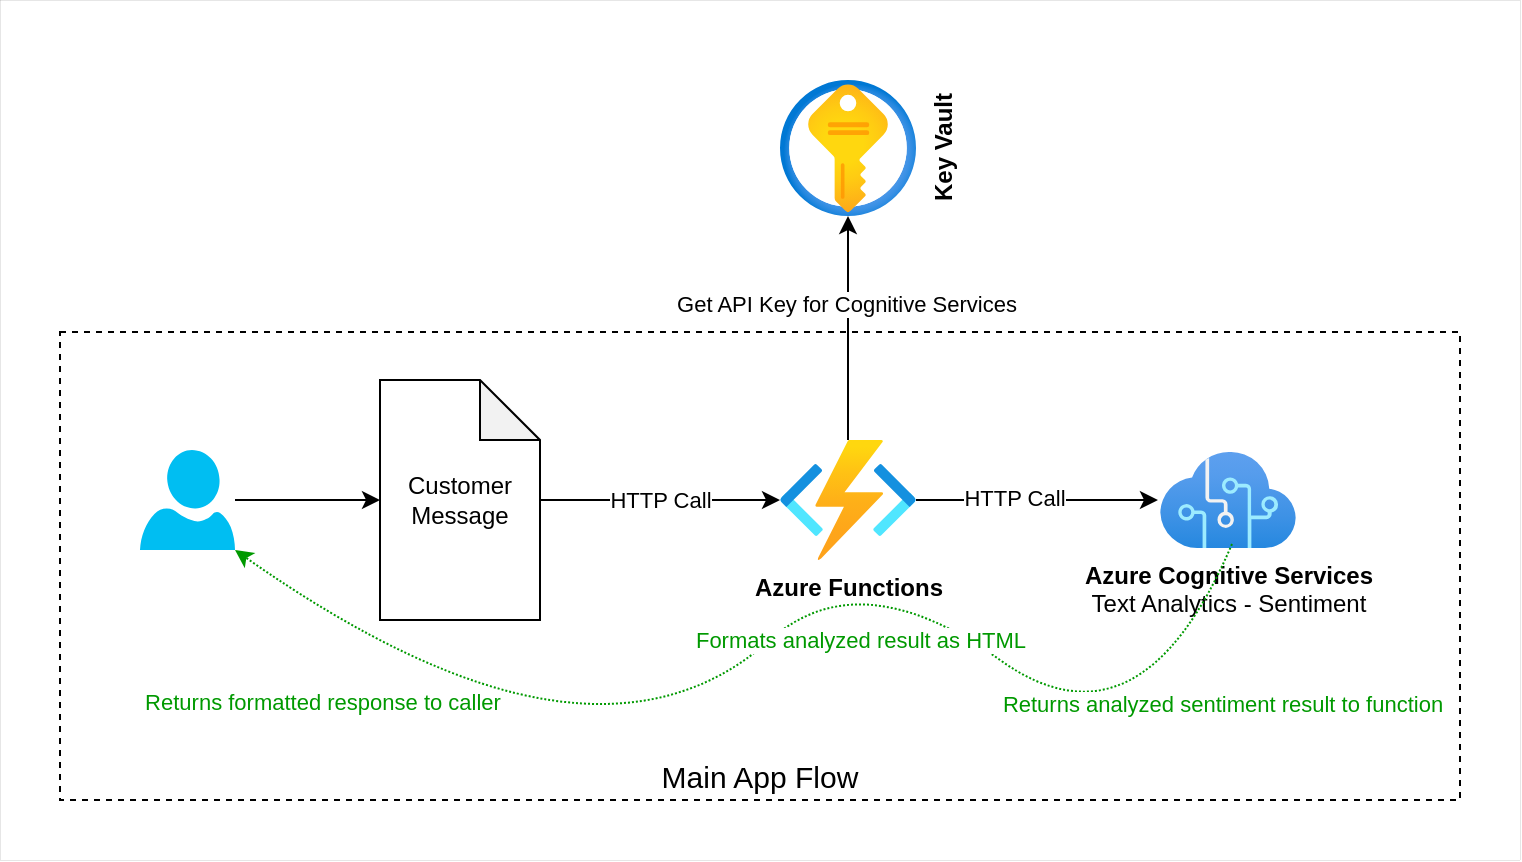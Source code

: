 <mxfile>
    <diagram id="O8iVTtbMJixq3Q2n7KBX" name="Page-1">
        <mxGraphModel dx="1127" dy="755" grid="1" gridSize="10" guides="1" tooltips="1" connect="1" arrows="1" fold="1" page="1" pageScale="1" pageWidth="850" pageHeight="1100" math="0" shadow="0">
            <root>
                <mxCell id="0"/>
                <mxCell id="1" parent="0"/>
                <mxCell id="35" value="" style="rounded=0;whiteSpace=wrap;html=1;strokeWidth=0;" parent="1" vertex="1">
                    <mxGeometry x="10" y="110" width="760" height="430" as="geometry"/>
                </mxCell>
                <mxCell id="16" value="Main App Flow" style="rounded=0;whiteSpace=wrap;html=1;labelBackgroundColor=none;align=center;dashed=1;verticalAlign=bottom;fontSize=15;" parent="1" vertex="1">
                    <mxGeometry x="40" y="276" width="700" height="234" as="geometry"/>
                </mxCell>
                <mxCell id="5" value="HTTP Call" style="edgeStyle=orthogonalEdgeStyle;rounded=0;orthogonalLoop=1;jettySize=auto;html=1;" parent="1" source="3" target="4" edge="1">
                    <mxGeometry relative="1" as="geometry"/>
                </mxCell>
                <mxCell id="3" value="Customer Message" style="shape=note;whiteSpace=wrap;html=1;backgroundOutline=1;darkOpacity=0.05;align=center;" parent="1" vertex="1">
                    <mxGeometry x="200" y="300" width="80" height="120" as="geometry"/>
                </mxCell>
                <mxCell id="8" style="edgeStyle=orthogonalEdgeStyle;rounded=0;orthogonalLoop=1;jettySize=auto;html=1;entryX=-0.015;entryY=0.5;entryDx=0;entryDy=0;entryPerimeter=0;" parent="1" source="4" target="6" edge="1">
                    <mxGeometry relative="1" as="geometry"/>
                </mxCell>
                <mxCell id="9" value="HTTP Call" style="edgeLabel;html=1;align=center;verticalAlign=middle;resizable=0;points=[];" parent="8" vertex="1" connectable="0">
                    <mxGeometry x="-0.19" y="1" relative="1" as="geometry">
                        <mxPoint as="offset"/>
                    </mxGeometry>
                </mxCell>
                <mxCell id="30" value="" style="edgeStyle=orthogonalEdgeStyle;orthogonalLoop=1;jettySize=auto;html=1;rounded=0;" parent="1" source="4" target="11" edge="1">
                    <mxGeometry relative="1" as="geometry"/>
                </mxCell>
                <mxCell id="36" value="Get API Key for Cognitive Services" style="edgeLabel;html=1;align=center;verticalAlign=middle;resizable=0;points=[];" vertex="1" connectable="0" parent="30">
                    <mxGeometry x="0.214" y="1" relative="1" as="geometry">
                        <mxPoint as="offset"/>
                    </mxGeometry>
                </mxCell>
                <mxCell id="4" value="&lt;b&gt;Azure Functions&lt;/b&gt;" style="aspect=fixed;html=1;points=[];align=center;image;fontSize=12;image=img/lib/azure2/compute/Function_Apps.svg;" parent="1" vertex="1">
                    <mxGeometry x="400" y="330" width="68" height="60" as="geometry"/>
                </mxCell>
                <mxCell id="6" value="&lt;b&gt;Azure Cognitive Services&lt;br&gt;&lt;/b&gt;Text Analytics - Sentiment" style="aspect=fixed;html=1;points=[];align=center;image;fontSize=12;image=img/lib/azure2/ai_machine_learning/Cognitive_Services.svg;" parent="1" vertex="1">
                    <mxGeometry x="590" y="336" width="68" height="48" as="geometry"/>
                </mxCell>
                <mxCell id="11" value="&lt;b&gt;Key Vault&lt;/b&gt;" style="aspect=fixed;html=1;points=[];align=center;image;fontSize=12;image=img/lib/azure2/security/Key_Vaults.svg;horizontal=0;labelPosition=right;verticalLabelPosition=middle;verticalAlign=top;" parent="1" vertex="1">
                    <mxGeometry x="400" y="150" width="68" height="68" as="geometry"/>
                </mxCell>
                <mxCell id="23" value="" style="endArrow=classic;html=1;entryX=1;entryY=1;entryDx=0;entryDy=0;entryPerimeter=0;curved=1;dashed=1;dashPattern=1 1;fontColor=#009900;strokeColor=#009900;" parent="1" target="26" edge="1">
                    <mxGeometry width="50" height="50" relative="1" as="geometry">
                        <mxPoint x="626" y="382" as="sourcePoint"/>
                        <mxPoint x="630" y="420" as="targetPoint"/>
                        <Array as="points">
                            <mxPoint x="580" y="490"/>
                            <mxPoint x="440" y="390"/>
                            <mxPoint x="350" y="470"/>
                            <mxPoint x="220" y="450"/>
                        </Array>
                    </mxGeometry>
                </mxCell>
                <mxCell id="24" value="Returns analyzed sentiment result to function" style="edgeLabel;html=1;align=center;verticalAlign=middle;resizable=0;points=[];fontColor=#009900;" parent="23" vertex="1" connectable="0">
                    <mxGeometry x="-0.292" y="-2" relative="1" as="geometry">
                        <mxPoint x="132" y="40" as="offset"/>
                    </mxGeometry>
                </mxCell>
                <mxCell id="25" value="Formats analyzed result as HTML" style="edgeLabel;html=1;align=center;verticalAlign=middle;resizable=0;points=[];fontColor=#009900;" parent="23" vertex="1" connectable="0">
                    <mxGeometry x="0.157" y="13" relative="1" as="geometry">
                        <mxPoint x="58" y="-29" as="offset"/>
                    </mxGeometry>
                </mxCell>
                <mxCell id="28" value="Returns formatted response to caller" style="edgeLabel;html=1;align=center;verticalAlign=middle;resizable=0;points=[];fontColor=#009900;" parent="23" vertex="1" connectable="0">
                    <mxGeometry x="0.549" y="-3" relative="1" as="geometry">
                        <mxPoint x="-84" y="8" as="offset"/>
                    </mxGeometry>
                </mxCell>
                <mxCell id="27" value="" style="edgeStyle=orthogonalEdgeStyle;orthogonalLoop=1;jettySize=auto;html=1;rounded=0;" parent="1" source="26" target="3" edge="1">
                    <mxGeometry relative="1" as="geometry"/>
                </mxCell>
                <mxCell id="26" value="" style="verticalLabelPosition=bottom;html=1;verticalAlign=top;align=center;strokeColor=none;fillColor=#00BEF2;shape=mxgraph.azure.user;dashed=1;labelBackgroundColor=#ffffff;" parent="1" vertex="1">
                    <mxGeometry x="80" y="335" width="47.5" height="50" as="geometry"/>
                </mxCell>
            </root>
        </mxGraphModel>
    </diagram>
</mxfile>